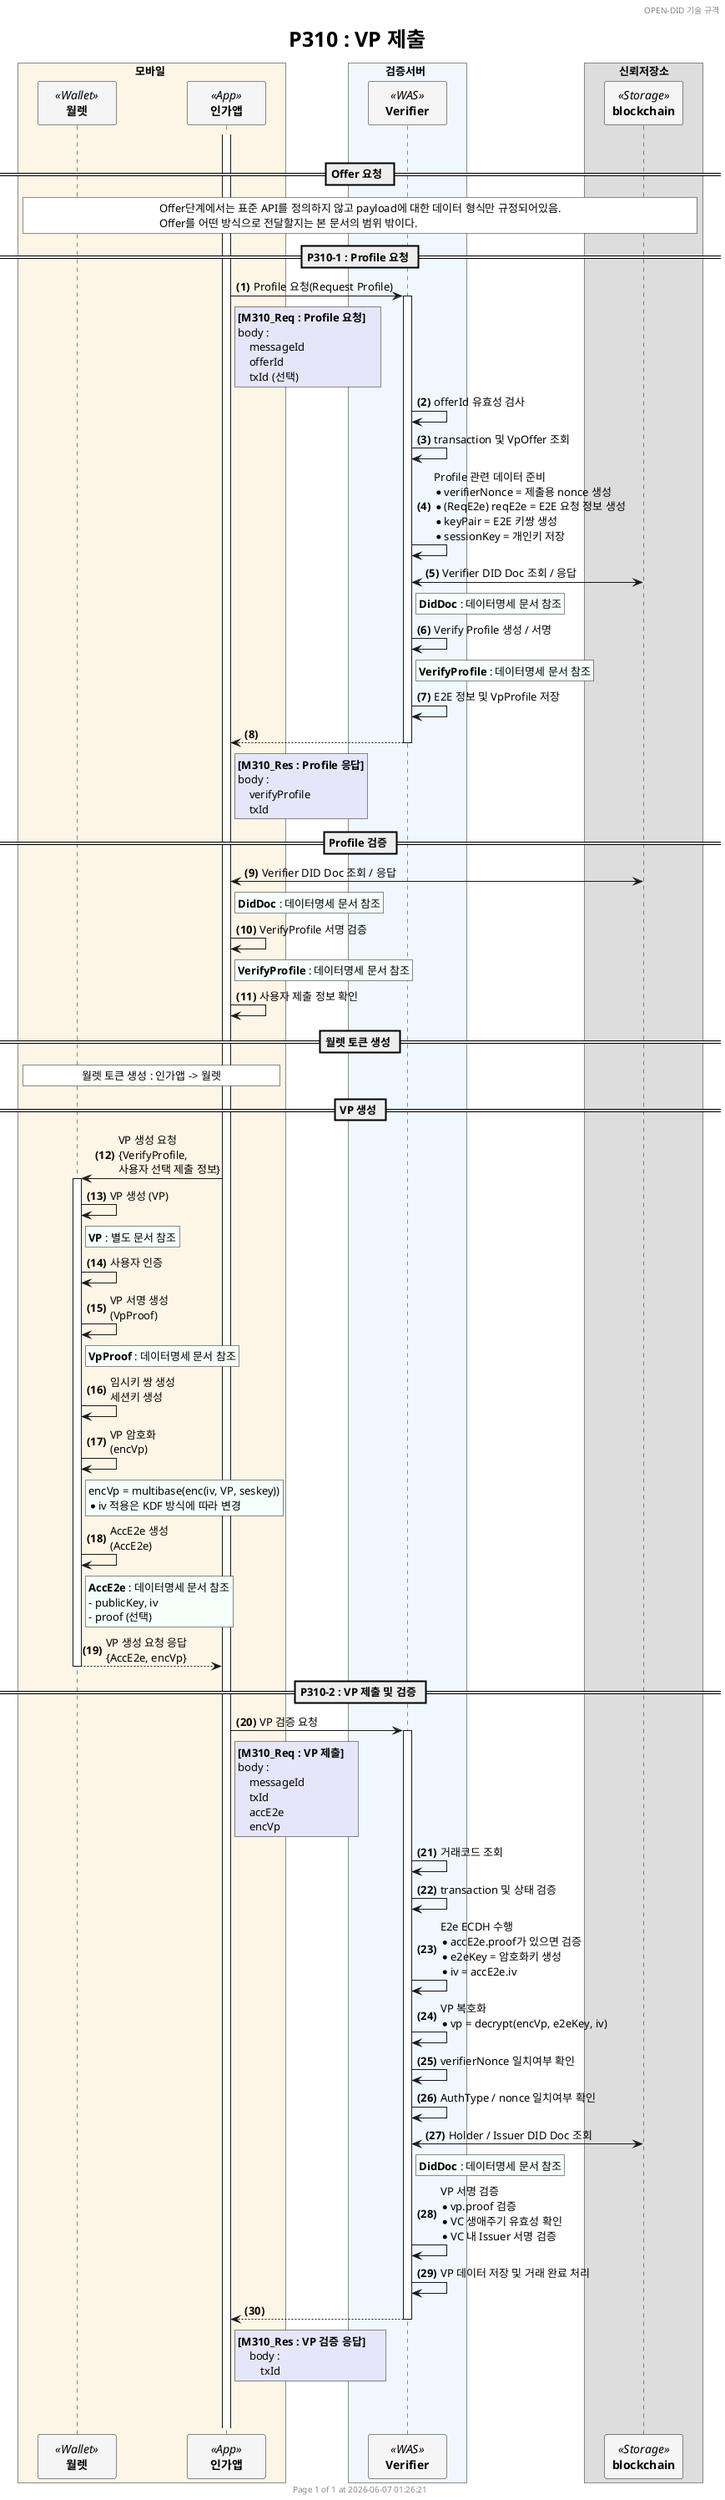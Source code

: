 @startuml P310_submit_vp_ko
'- - - - - - - - - - - - - - - - - - - - - - - - - - - - - - - - - - - - - - - - - - - - - - - - - - - - - - - - - - -
' 설정
'- - - - - - - - - - - - - - - - - - - - - - - - - - - - - - - - - - - - - - - - - - - - - - - - - - - - - - - - - - -
'=== Header and Footer ===
header OPEN-DID 기술 규격
footer
  	Page %page% of %lastpage% at %date("yyyy-MM-dd hh:mm:ss")
end footer

'=== 제목 ===
title
	<size:25>P310 : VP 제출 </size>
end title

'=== 옵션 ===
' 자동채번: ex) "<b>000." => 앞에 0을 채워 3자리 숫자로 표시
autonumber "<b>(#)</b>"
' 페이지 하단 participant box 숨기기
'hide footbox

'=== Panticipants ===
skinparam ParticipantPadding 20
skinparam BoxPadding 20
skinparam MaxMessageSize 500
skinparam MinClassWidth 80

box 모바일 #OldLace
    participant "**월렛**" as WALLET <<Wallet>> #WhiteSmoke
    participant "**인가앱**" as CA <<App>> #WhiteSmoke    
end box

box 검증서버 #AliceBlue
    participant "**Verifier**" as SP <<WAS>> #WhiteSmoke
end box

box 신뢰저장소
    participant "**blockchain**" as BC <<Storage>> #WhiteSmoke
end box 

'- - - - - - - - - - - - - - - - - - - - - - - - - - - - - - - - - - - - - - - - - - - - - - - - - - - - - - - - - - -
' 상수
'- - - - - - - - - - - - - - - - - - - - - - - - - - - - - - - - - - - - - - - - - - - - - - - - - - - - - - - - - - -

!$refdoc = "별도 문서 참조"
!$doc = "데이터명세 문서 참조"

'- - - - - - - - - - - - - - - - - - - - - - - - - - - - - - - - - - - - - - - - - - - - - - - - - - - - - - - - - - -
' 내용
'- - - - - - - - - - - - - - - - - - - - - - - - - - - - - - - - - - - - - - - - - - - - - - - - - - - - - - - - - - -
|||

== Offer 요청  ==

rnote across #white    
    Offer단계에서는 표준 API를 정의하지 않고 payload에 대한 데이터 형식만 규정되어있음.
    Offer를 어떤 방식으로 전달할지는 본 문서의 범위 밖이다.
end note

== P310-1 : Profile 요청 ==
activate CA

CA -> SP++ : Profile 요청(Request Profile)
rnote right of CA #Lavender
    **[M310_Req : Profile 요청]**    
    body : 
        messageId
        offerId
        txId (선택)
end note

SP -> SP : offerId 유효성 검사

SP -> SP : transaction 및 VpOffer 조회
SP -> SP : Profile 관련 데이터 준비\
            \n* verifierNonce = 제출용 nonce 생성\
            \n* (ReqE2e) reqE2e = E2E 요청 정보 생성\
            \n* keyPair = E2E 키쌍 생성\
            \n* sessionKey = 개인키 저장

SP <-> BC : Verifier DID Doc 조회 / 응답

rnote right of SP #MintCream    
    **DidDoc** : $doc
end note

SP -> SP : Verify Profile 생성 / 서명
rnote right of SP #MintCream    
    **VerifyProfile** : $doc
end note

SP -> SP : E2E 정보 및 VpProfile 저장

return
rnote right of CA #Lavender
    **[M310_Res : Profile 응답]**
    body : 
        verifyProfile
        txId
end note

== Profile 검증 ==

CA <-> BC : Verifier DID Doc 조회 / 응답

rnote right of CA #MintCream    
    **DidDoc** : $doc
end note

CA -> CA : VerifyProfile 서명 검증
rnote right of CA #MintCream    
    **VerifyProfile** : $doc
end note

CA -> CA : 사용자 제출 정보 확인

== 월렛 토큰 생성 ==

rnote over WALLET, CA #white
    월렛 토큰 생성 : 인가앱 -> 월렛
end note

== VP 생성 ==

CA -> WALLET++ : VP 생성 요청 \n{VerifyProfile, \n사용자 선택 제출 정보}
WALLET -> WALLET : VP 생성 (VP)
rnote right of WALLET #MintCream    
    **VP** : $refdoc
end note

WALLET -> WALLET : 사용자 인증
WALLET -> WALLET : VP 서명 생성 \n(VpProof)
rnote right of WALLET #MintCream    
    **VpProof** : $doc
end note

WALLET -> WALLET : 임시키 쌍 생성 \n세션키 생성
WALLET -> WALLET : VP 암호화 \n(encVp)
rnote right of WALLET #MintCream    
    encVp = multibase(enc(iv, VP, seskey))
    * iv 적용은 KDF 방식에 따라 변경
end note

WALLET -> WALLET : AccE2e 생성 \n(AccE2e)
rnote right of WALLET #MintCream    
    **AccE2e** : $doc
    - publicKey, iv
    - proof (선택)
end note

return VP 생성 요청 응답 \n{AccE2e, encVp}

== P310-2 : VP 제출 및 검증 ==

CA -> SP++ : VP 검증 요청
rnote right of CA #Lavender
    **[M310_Req : VP 제출]**    
    body : 
        messageId
        txId
        accE2e
        encVp
end note

SP -> SP : 거래코드 조회
SP -> SP : transaction 및 상태 검증
SP -> SP : E2e ECDH 수행\
        \n* accE2e.proof가 있으면 검증\
        \n* e2eKey = 암호화키 생성\
        \n* iv = accE2e.iv
        
SP -> SP : VP 복호화\
        \n* vp = decrypt(encVp, e2eKey, iv)\

SP -> SP : verifierNonce 일치여부 확인
SP -> SP : AuthType / nonce 일치여부 확인

SP <-> BC : Holder / Issuer DID Doc 조회
rnote right of SP #MintCream    
    **DidDoc** : $doc
end note

SP -> SP : VP 서명 검증\
        \n* vp.proof 검증\
        \n* VC 생애주기 유효성 확인\
        \n* VC 내 Issuer 서명 검증

SP -> SP : VP 데이터 저장 및 거래 완료 처리
        
return
rnote right of CA #Lavender
    **[M310_Res : VP 검증 응답]**      
        body : 
            txId        
end note

|||
|||
@enduml